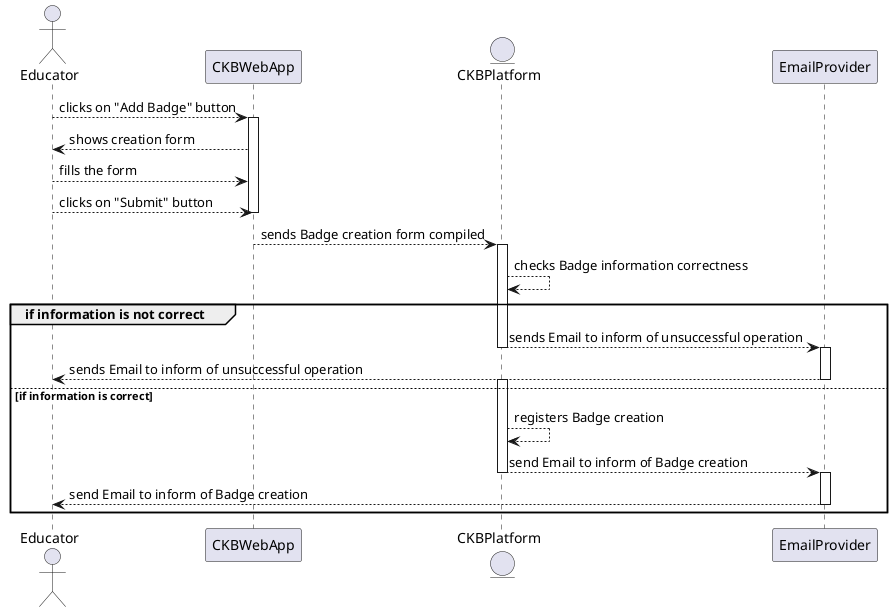 @startuml
actor Educator as E
participant CKBWebApp as A
entity CKBPlatform as P
participant EmailProvider as EP

E-->A: clicks on "Add Badge" button
activate A
E<--A: shows creation form
E-->A: fills the form
E-->A: clicks on "Submit" button 
deactivate A
A-->P: sends Badge creation form compiled
activate P
P-->P: checks Badge information correctness
group if information is not correct
    P-->EP: sends Email to inform of unsuccessful operation
    deactivate P
    activate EP
    E<--EP: sends Email to inform of unsuccessful operation
    deactivate EP
else if information is correct
    activate P
    P-->P: registers Badge creation
    P-->EP: send Email to inform of Badge creation
    deactivate P
    activate EP
    E<--EP: send Email to inform of Badge creation
    deactivate EP
end
@enduml